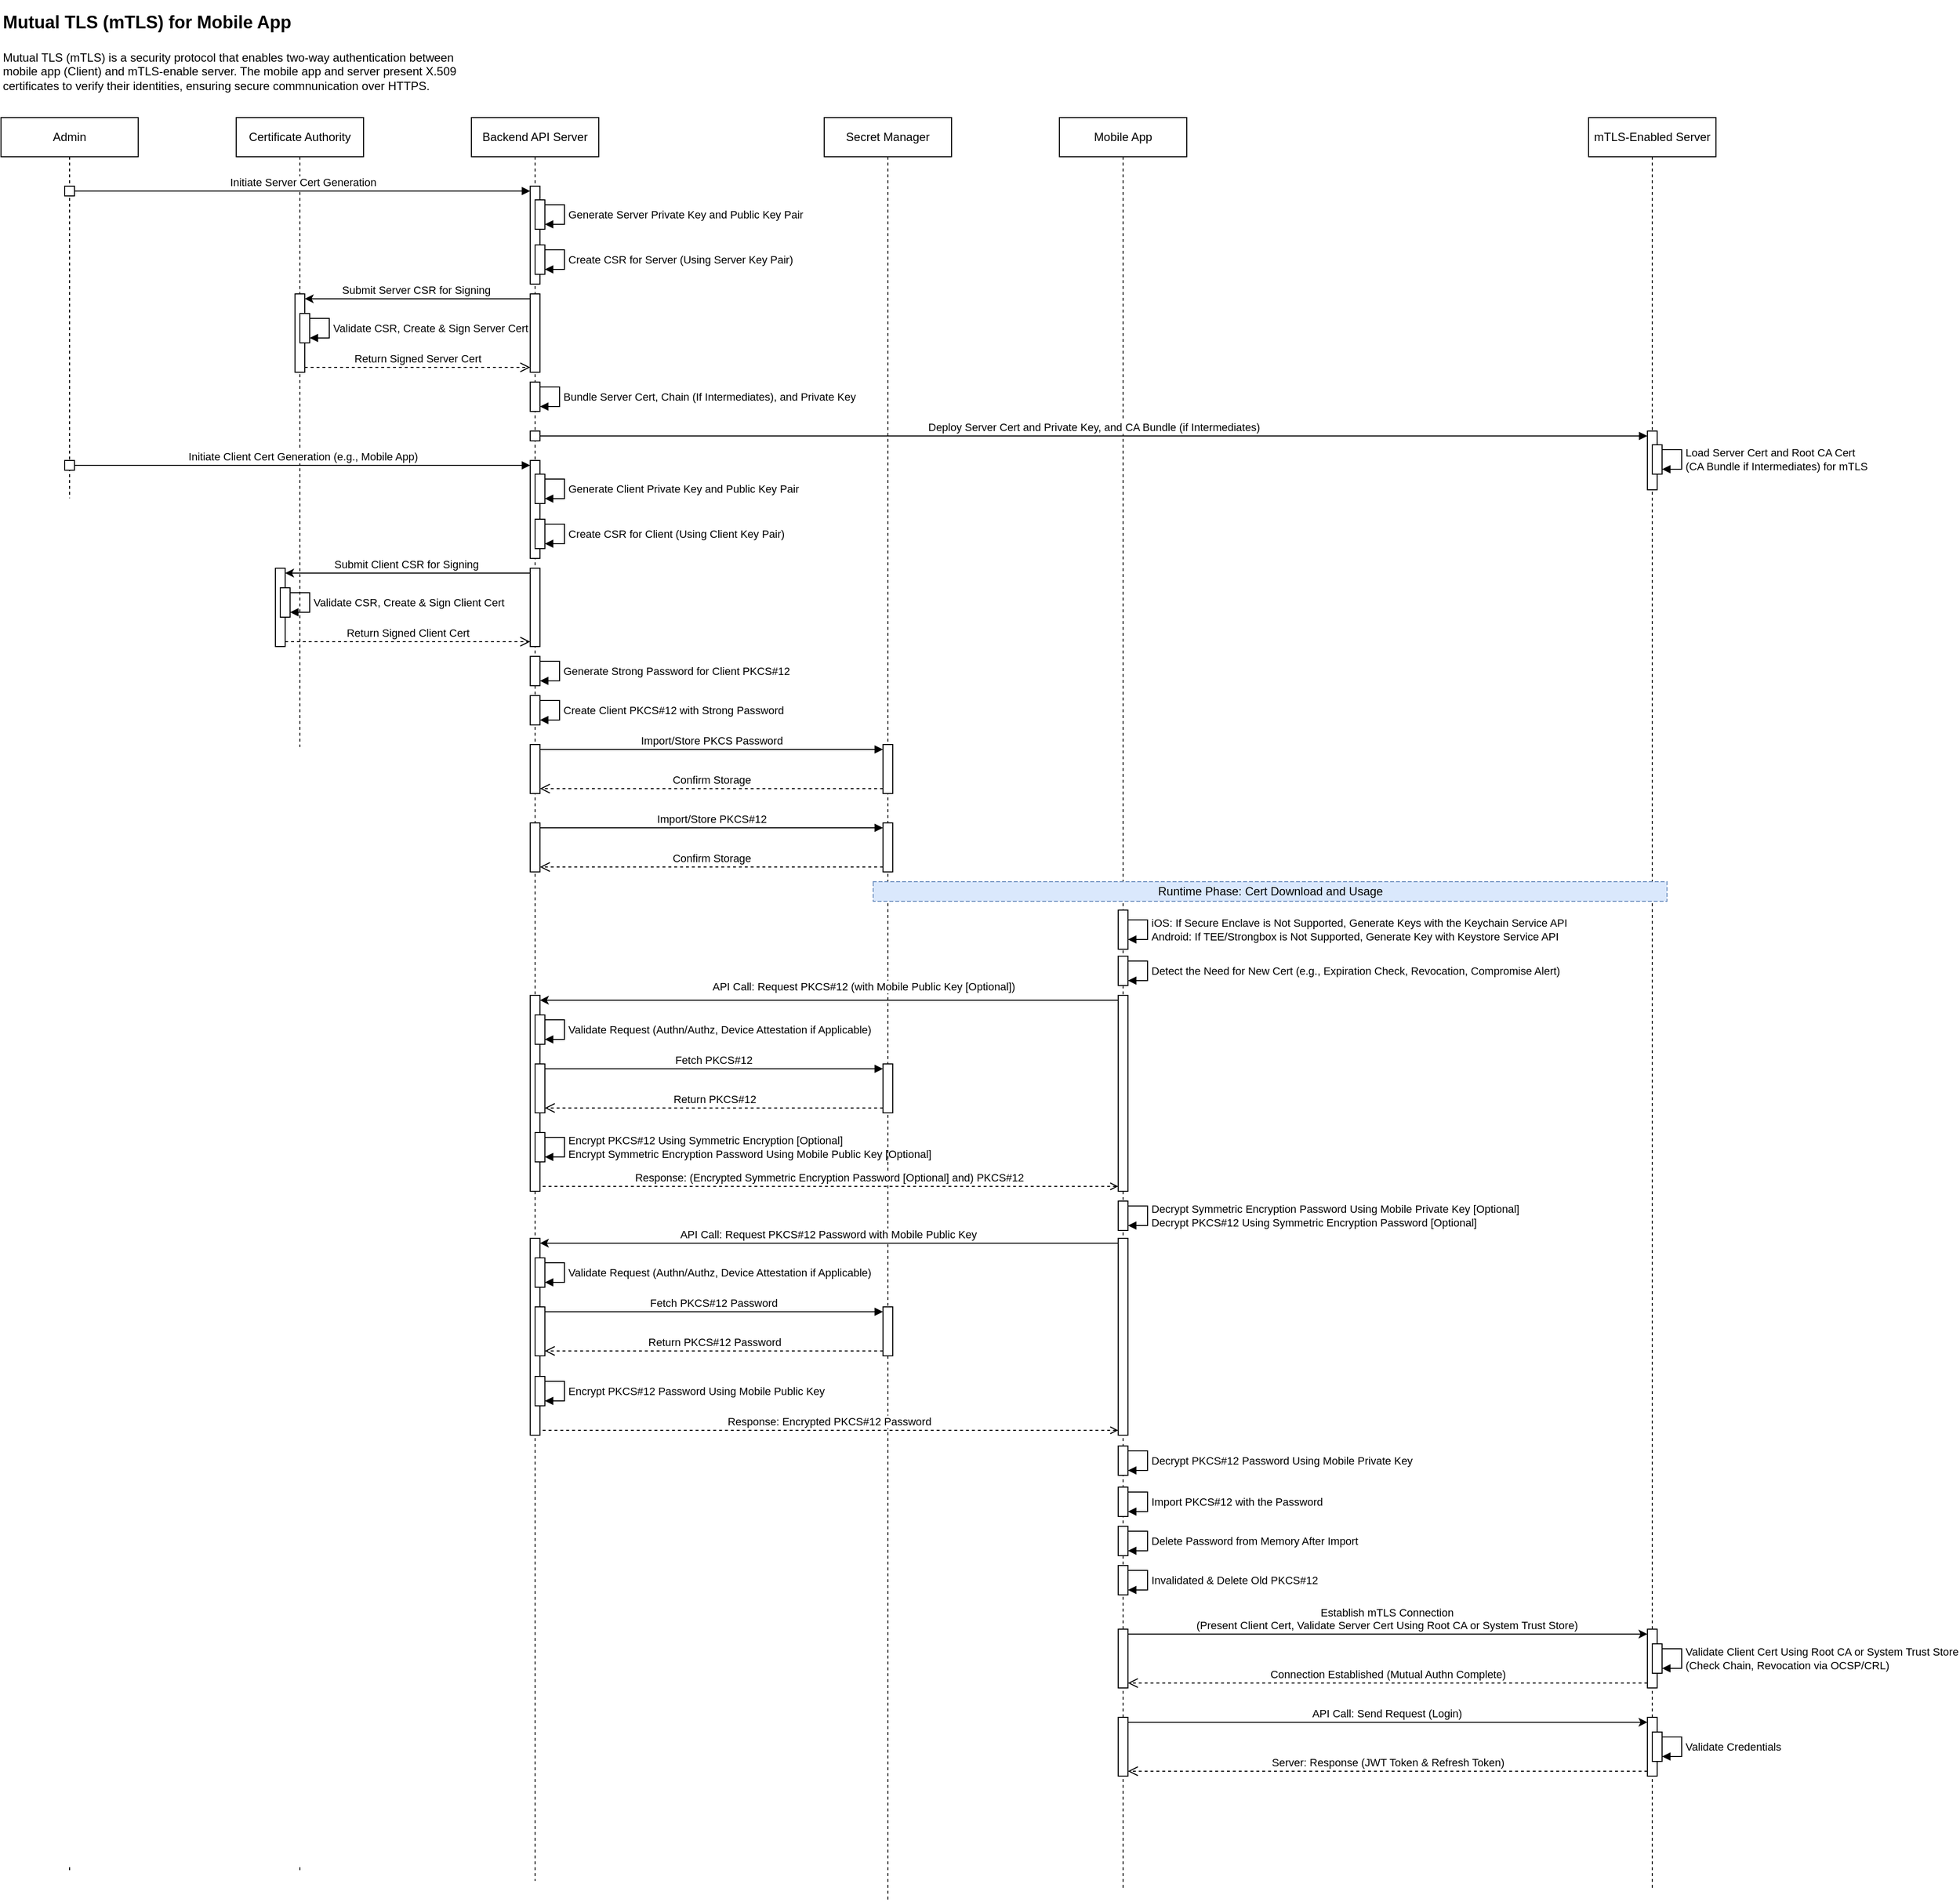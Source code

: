 <mxfile version="28.2.3">
  <diagram name="Page-1" id="FgjzkaPdOtKWc8lPyaJH">
    <mxGraphModel dx="1230" dy="544" grid="1" gridSize="10" guides="1" tooltips="1" connect="1" arrows="1" fold="1" page="1" pageScale="1" pageWidth="2100" pageHeight="2000" background="#ffffff" math="0" shadow="0">
      <root>
        <mxCell id="0" />
        <mxCell id="1" parent="0" />
        <mxCell id="vB9d8FVp9IlUgGv8pV46-2" value="Admin" style="shape=umlLifeline;perimeter=lifelinePerimeter;whiteSpace=wrap;html=1;container=1;dropTarget=0;collapsible=0;recursiveResize=0;outlineConnect=0;portConstraint=eastwest;newEdgeStyle={&quot;curved&quot;:0,&quot;rounded&quot;:0};" parent="1" vertex="1">
          <mxGeometry x="40" y="160" width="140" height="1790" as="geometry" />
        </mxCell>
        <mxCell id="vB9d8FVp9IlUgGv8pV46-10" value="" style="html=1;points=[[0,0,0,0,5],[0,1,0,0,-5],[1,0,0,0,5],[1,1,0,0,-5]];perimeter=orthogonalPerimeter;outlineConnect=0;targetShapes=umlLifeline;portConstraint=eastwest;newEdgeStyle={&quot;curved&quot;:0,&quot;rounded&quot;:0};" parent="vB9d8FVp9IlUgGv8pV46-2" vertex="1">
          <mxGeometry x="65" y="70" width="10" height="10" as="geometry" />
        </mxCell>
        <mxCell id="vB9d8FVp9IlUgGv8pV46-41" value="" style="html=1;points=[[0,0,0,0,5],[0,1,0,0,-5],[1,0,0,0,5],[1,1,0,0,-5]];perimeter=orthogonalPerimeter;outlineConnect=0;targetShapes=umlLifeline;portConstraint=eastwest;newEdgeStyle={&quot;curved&quot;:0,&quot;rounded&quot;:0};" parent="vB9d8FVp9IlUgGv8pV46-2" vertex="1">
          <mxGeometry x="65" y="350" width="10" height="10" as="geometry" />
        </mxCell>
        <mxCell id="vB9d8FVp9IlUgGv8pV46-3" value="Certificate Authority" style="shape=umlLifeline;perimeter=lifelinePerimeter;whiteSpace=wrap;html=1;container=1;dropTarget=0;collapsible=0;recursiveResize=0;outlineConnect=0;portConstraint=eastwest;newEdgeStyle={&quot;curved&quot;:0,&quot;rounded&quot;:0};" parent="1" vertex="1">
          <mxGeometry x="280" y="160" width="130" height="1790" as="geometry" />
        </mxCell>
        <mxCell id="vB9d8FVp9IlUgGv8pV46-27" value="" style="html=1;points=[[0,0,0,0,5],[0,1,0,0,-5],[1,0,0,0,5],[1,1,0,0,-5]];perimeter=orthogonalPerimeter;outlineConnect=0;targetShapes=umlLifeline;portConstraint=eastwest;newEdgeStyle={&quot;curved&quot;:0,&quot;rounded&quot;:0};" parent="vB9d8FVp9IlUgGv8pV46-3" vertex="1">
          <mxGeometry x="60" y="180" width="10" height="80" as="geometry" />
        </mxCell>
        <mxCell id="vB9d8FVp9IlUgGv8pV46-29" value="" style="html=1;points=[[0,0,0,0,5],[0,1,0,0,-5],[1,0,0,0,5],[1,1,0,0,-5]];perimeter=orthogonalPerimeter;outlineConnect=0;targetShapes=umlLifeline;portConstraint=eastwest;newEdgeStyle={&quot;curved&quot;:0,&quot;rounded&quot;:0};" parent="vB9d8FVp9IlUgGv8pV46-3" vertex="1">
          <mxGeometry x="65" y="200" width="10" height="30" as="geometry" />
        </mxCell>
        <mxCell id="vB9d8FVp9IlUgGv8pV46-30" value="Validate CSR, Create &amp;amp; Sign Server Cert" style="html=1;align=left;spacingLeft=2;endArrow=block;rounded=0;edgeStyle=orthogonalEdgeStyle;curved=0;rounded=0;" parent="vB9d8FVp9IlUgGv8pV46-3" source="vB9d8FVp9IlUgGv8pV46-29" target="vB9d8FVp9IlUgGv8pV46-29" edge="1">
          <mxGeometry relative="1" as="geometry">
            <mxPoint x="450" y="865" as="sourcePoint" />
            <Array as="points" />
            <mxPoint x="485" y="885" as="targetPoint" />
            <mxPoint as="offset" />
          </mxGeometry>
        </mxCell>
        <mxCell id="vB9d8FVp9IlUgGv8pV46-4" value="Backend API Server" style="shape=umlLifeline;perimeter=lifelinePerimeter;whiteSpace=wrap;html=1;container=1;dropTarget=0;collapsible=0;recursiveResize=0;outlineConnect=0;portConstraint=eastwest;newEdgeStyle={&quot;curved&quot;:0,&quot;rounded&quot;:0};" parent="1" vertex="1">
          <mxGeometry x="520" y="160" width="130" height="1800" as="geometry" />
        </mxCell>
        <mxCell id="vB9d8FVp9IlUgGv8pV46-13" value="" style="html=1;points=[[0,0,0,0,5],[0,1,0,0,-5],[1,0,0,0,5],[1,1,0,0,-5]];perimeter=orthogonalPerimeter;outlineConnect=0;targetShapes=umlLifeline;portConstraint=eastwest;newEdgeStyle={&quot;curved&quot;:0,&quot;rounded&quot;:0};" parent="vB9d8FVp9IlUgGv8pV46-4" vertex="1">
          <mxGeometry x="60" y="70" width="10" height="100" as="geometry" />
        </mxCell>
        <mxCell id="vB9d8FVp9IlUgGv8pV46-19" value="" style="html=1;points=[[0,0,0,0,5],[0,1,0,0,-5],[1,0,0,0,5],[1,1,0,0,-5]];perimeter=orthogonalPerimeter;outlineConnect=0;targetShapes=umlLifeline;portConstraint=eastwest;newEdgeStyle={&quot;curved&quot;:0,&quot;rounded&quot;:0};" parent="vB9d8FVp9IlUgGv8pV46-4" vertex="1">
          <mxGeometry x="65" y="84" width="10" height="30" as="geometry" />
        </mxCell>
        <mxCell id="vB9d8FVp9IlUgGv8pV46-20" value="Generate Server Private Key and Public Key Pair" style="html=1;align=left;spacingLeft=2;endArrow=block;rounded=0;edgeStyle=orthogonalEdgeStyle;curved=0;rounded=0;" parent="vB9d8FVp9IlUgGv8pV46-4" source="vB9d8FVp9IlUgGv8pV46-19" target="vB9d8FVp9IlUgGv8pV46-19" edge="1">
          <mxGeometry relative="1" as="geometry">
            <mxPoint x="230" y="480" as="sourcePoint" />
            <Array as="points" />
            <mxPoint x="265" y="500" as="targetPoint" />
            <mxPoint as="offset" />
          </mxGeometry>
        </mxCell>
        <mxCell id="vB9d8FVp9IlUgGv8pV46-24" value="" style="html=1;points=[[0,0,0,0,5],[0,1,0,0,-5],[1,0,0,0,5],[1,1,0,0,-5]];perimeter=orthogonalPerimeter;outlineConnect=0;targetShapes=umlLifeline;portConstraint=eastwest;newEdgeStyle={&quot;curved&quot;:0,&quot;rounded&quot;:0};" parent="vB9d8FVp9IlUgGv8pV46-4" vertex="1">
          <mxGeometry x="65" y="130" width="10" height="30" as="geometry" />
        </mxCell>
        <mxCell id="vB9d8FVp9IlUgGv8pV46-25" value="Create CSR for Server (Using Server Key Pair)" style="html=1;align=left;spacingLeft=2;endArrow=block;rounded=0;edgeStyle=orthogonalEdgeStyle;curved=0;rounded=0;" parent="vB9d8FVp9IlUgGv8pV46-4" source="vB9d8FVp9IlUgGv8pV46-24" target="vB9d8FVp9IlUgGv8pV46-24" edge="1">
          <mxGeometry relative="1" as="geometry">
            <mxPoint x="305" y="665" as="sourcePoint" />
            <Array as="points" />
            <mxPoint x="340" y="685" as="targetPoint" />
            <mxPoint as="offset" />
          </mxGeometry>
        </mxCell>
        <mxCell id="vB9d8FVp9IlUgGv8pV46-26" value="" style="html=1;points=[[0,0,0,0,5],[0,1,0,0,-5],[1,0,0,0,5],[1,1,0,0,-5]];perimeter=orthogonalPerimeter;outlineConnect=0;targetShapes=umlLifeline;portConstraint=eastwest;newEdgeStyle={&quot;curved&quot;:0,&quot;rounded&quot;:0};" parent="vB9d8FVp9IlUgGv8pV46-4" vertex="1">
          <mxGeometry x="60" y="180" width="10" height="80" as="geometry" />
        </mxCell>
        <mxCell id="vB9d8FVp9IlUgGv8pV46-32" value="" style="html=1;points=[[0,0,0,0,5],[0,1,0,0,-5],[1,0,0,0,5],[1,1,0,0,-5]];perimeter=orthogonalPerimeter;outlineConnect=0;targetShapes=umlLifeline;portConstraint=eastwest;newEdgeStyle={&quot;curved&quot;:0,&quot;rounded&quot;:0};" parent="vB9d8FVp9IlUgGv8pV46-4" vertex="1">
          <mxGeometry x="60" y="270" width="10" height="30" as="geometry" />
        </mxCell>
        <mxCell id="vB9d8FVp9IlUgGv8pV46-33" value="Bundle Server Cert, Chain (If Intermediates), and Private Key" style="html=1;align=left;spacingLeft=2;endArrow=block;rounded=0;edgeStyle=orthogonalEdgeStyle;curved=0;rounded=0;" parent="vB9d8FVp9IlUgGv8pV46-4" source="vB9d8FVp9IlUgGv8pV46-32" target="vB9d8FVp9IlUgGv8pV46-32" edge="1">
          <mxGeometry relative="1" as="geometry">
            <mxPoint x="360" y="905" as="sourcePoint" />
            <Array as="points" />
            <mxPoint x="395" y="925" as="targetPoint" />
            <mxPoint as="offset" />
          </mxGeometry>
        </mxCell>
        <mxCell id="vB9d8FVp9IlUgGv8pV46-34" value="" style="html=1;points=[[0,0,0,0,5],[0,1,0,0,-5],[1,0,0,0,5],[1,1,0,0,-5]];perimeter=orthogonalPerimeter;outlineConnect=0;targetShapes=umlLifeline;portConstraint=eastwest;newEdgeStyle={&quot;curved&quot;:0,&quot;rounded&quot;:0};" parent="vB9d8FVp9IlUgGv8pV46-4" vertex="1">
          <mxGeometry x="60" y="320" width="10" height="10" as="geometry" />
        </mxCell>
        <mxCell id="vB9d8FVp9IlUgGv8pV46-45" value="" style="html=1;points=[[0,0,0,0,5],[0,1,0,0,-5],[1,0,0,0,5],[1,1,0,0,-5]];perimeter=orthogonalPerimeter;outlineConnect=0;targetShapes=umlLifeline;portConstraint=eastwest;newEdgeStyle={&quot;curved&quot;:0,&quot;rounded&quot;:0};" parent="vB9d8FVp9IlUgGv8pV46-4" vertex="1">
          <mxGeometry x="60" y="350" width="10" height="100" as="geometry" />
        </mxCell>
        <mxCell id="vB9d8FVp9IlUgGv8pV46-46" value="" style="html=1;points=[[0,0,0,0,5],[0,1,0,0,-5],[1,0,0,0,5],[1,1,0,0,-5]];perimeter=orthogonalPerimeter;outlineConnect=0;targetShapes=umlLifeline;portConstraint=eastwest;newEdgeStyle={&quot;curved&quot;:0,&quot;rounded&quot;:0};" parent="vB9d8FVp9IlUgGv8pV46-4" vertex="1">
          <mxGeometry x="65" y="364" width="10" height="30" as="geometry" />
        </mxCell>
        <mxCell id="vB9d8FVp9IlUgGv8pV46-47" value="Generate Client Private Key and Public Key Pair" style="html=1;align=left;spacingLeft=2;endArrow=block;rounded=0;edgeStyle=orthogonalEdgeStyle;curved=0;rounded=0;" parent="vB9d8FVp9IlUgGv8pV46-4" source="vB9d8FVp9IlUgGv8pV46-46" target="vB9d8FVp9IlUgGv8pV46-46" edge="1">
          <mxGeometry relative="1" as="geometry">
            <mxPoint x="230" y="760" as="sourcePoint" />
            <Array as="points" />
            <mxPoint x="265" y="780" as="targetPoint" />
            <mxPoint as="offset" />
          </mxGeometry>
        </mxCell>
        <mxCell id="vB9d8FVp9IlUgGv8pV46-48" value="" style="html=1;points=[[0,0,0,0,5],[0,1,0,0,-5],[1,0,0,0,5],[1,1,0,0,-5]];perimeter=orthogonalPerimeter;outlineConnect=0;targetShapes=umlLifeline;portConstraint=eastwest;newEdgeStyle={&quot;curved&quot;:0,&quot;rounded&quot;:0};" parent="vB9d8FVp9IlUgGv8pV46-4" vertex="1">
          <mxGeometry x="65" y="410" width="10" height="30" as="geometry" />
        </mxCell>
        <mxCell id="vB9d8FVp9IlUgGv8pV46-49" value="Create CSR for Client (Using Client Key Pair)" style="html=1;align=left;spacingLeft=2;endArrow=block;rounded=0;edgeStyle=orthogonalEdgeStyle;curved=0;rounded=0;" parent="vB9d8FVp9IlUgGv8pV46-4" source="vB9d8FVp9IlUgGv8pV46-48" target="vB9d8FVp9IlUgGv8pV46-48" edge="1">
          <mxGeometry relative="1" as="geometry">
            <mxPoint x="305" y="945" as="sourcePoint" />
            <Array as="points" />
            <mxPoint x="340" y="965" as="targetPoint" />
            <mxPoint as="offset" />
          </mxGeometry>
        </mxCell>
        <mxCell id="vB9d8FVp9IlUgGv8pV46-42" value="" style="html=1;points=[[0,0,0,0,5],[0,1,0,0,-5],[1,0,0,0,5],[1,1,0,0,-5]];perimeter=orthogonalPerimeter;outlineConnect=0;targetShapes=umlLifeline;portConstraint=eastwest;newEdgeStyle={&quot;curved&quot;:0,&quot;rounded&quot;:0};" parent="vB9d8FVp9IlUgGv8pV46-4" vertex="1">
          <mxGeometry x="-200" y="460" width="10" height="80" as="geometry" />
        </mxCell>
        <mxCell id="vB9d8FVp9IlUgGv8pV46-43" value="" style="html=1;points=[[0,0,0,0,5],[0,1,0,0,-5],[1,0,0,0,5],[1,1,0,0,-5]];perimeter=orthogonalPerimeter;outlineConnect=0;targetShapes=umlLifeline;portConstraint=eastwest;newEdgeStyle={&quot;curved&quot;:0,&quot;rounded&quot;:0};" parent="vB9d8FVp9IlUgGv8pV46-4" vertex="1">
          <mxGeometry x="-195" y="480" width="10" height="30" as="geometry" />
        </mxCell>
        <mxCell id="vB9d8FVp9IlUgGv8pV46-44" value="Validate CSR, Create &amp;amp; Sign Client Cert" style="html=1;align=left;spacingLeft=2;endArrow=block;rounded=0;edgeStyle=orthogonalEdgeStyle;curved=0;rounded=0;" parent="vB9d8FVp9IlUgGv8pV46-4" source="vB9d8FVp9IlUgGv8pV46-43" target="vB9d8FVp9IlUgGv8pV46-43" edge="1">
          <mxGeometry relative="1" as="geometry">
            <mxPoint x="190" y="1145" as="sourcePoint" />
            <Array as="points" />
            <mxPoint x="225" y="1165" as="targetPoint" />
            <mxPoint as="offset" />
          </mxGeometry>
        </mxCell>
        <mxCell id="vB9d8FVp9IlUgGv8pV46-50" value="" style="html=1;points=[[0,0,0,0,5],[0,1,0,0,-5],[1,0,0,0,5],[1,1,0,0,-5]];perimeter=orthogonalPerimeter;outlineConnect=0;targetShapes=umlLifeline;portConstraint=eastwest;newEdgeStyle={&quot;curved&quot;:0,&quot;rounded&quot;:0};" parent="vB9d8FVp9IlUgGv8pV46-4" vertex="1">
          <mxGeometry x="60" y="460" width="10" height="80" as="geometry" />
        </mxCell>
        <mxCell id="vB9d8FVp9IlUgGv8pV46-58" value="Submit Client CSR for Signing&amp;nbsp;" style="html=1;verticalAlign=bottom;endArrow=classic;curved=0;rounded=0;exitX=0;exitY=0;exitDx=0;exitDy=5;exitPerimeter=0;entryX=1;entryY=0;entryDx=0;entryDy=5;entryPerimeter=0;endFill=1;" parent="vB9d8FVp9IlUgGv8pV46-4" source="vB9d8FVp9IlUgGv8pV46-50" target="vB9d8FVp9IlUgGv8pV46-42" edge="1">
          <mxGeometry width="80" relative="1" as="geometry">
            <mxPoint y="530" as="sourcePoint" />
            <mxPoint x="80" y="530" as="targetPoint" />
          </mxGeometry>
        </mxCell>
        <mxCell id="vB9d8FVp9IlUgGv8pV46-59" value="Return Signed Client Cert" style="html=1;verticalAlign=bottom;endArrow=open;dashed=1;endSize=8;curved=0;rounded=0;exitX=1;exitY=1;exitDx=0;exitDy=-5;exitPerimeter=0;entryX=0;entryY=1;entryDx=0;entryDy=-5;entryPerimeter=0;" parent="vB9d8FVp9IlUgGv8pV46-4" source="vB9d8FVp9IlUgGv8pV46-42" target="vB9d8FVp9IlUgGv8pV46-50" edge="1">
          <mxGeometry relative="1" as="geometry">
            <mxPoint x="-80" y="580" as="sourcePoint" />
            <mxPoint x="100" y="530" as="targetPoint" />
          </mxGeometry>
        </mxCell>
        <mxCell id="vB9d8FVp9IlUgGv8pV46-51" value="" style="html=1;points=[[0,0,0,0,5],[0,1,0,0,-5],[1,0,0,0,5],[1,1,0,0,-5]];perimeter=orthogonalPerimeter;outlineConnect=0;targetShapes=umlLifeline;portConstraint=eastwest;newEdgeStyle={&quot;curved&quot;:0,&quot;rounded&quot;:0};" parent="vB9d8FVp9IlUgGv8pV46-4" vertex="1">
          <mxGeometry x="60" y="550" width="10" height="30" as="geometry" />
        </mxCell>
        <mxCell id="vB9d8FVp9IlUgGv8pV46-52" value="&lt;div&gt;Generate Strong Password for Client PKCS#12&lt;/div&gt;" style="html=1;align=left;spacingLeft=2;endArrow=block;rounded=0;edgeStyle=orthogonalEdgeStyle;curved=0;rounded=0;" parent="vB9d8FVp9IlUgGv8pV46-4" source="vB9d8FVp9IlUgGv8pV46-51" target="vB9d8FVp9IlUgGv8pV46-51" edge="1">
          <mxGeometry relative="1" as="geometry">
            <mxPoint x="621" y="1255" as="sourcePoint" />
            <Array as="points" />
            <mxPoint x="656" y="1275" as="targetPoint" />
            <mxPoint as="offset" />
          </mxGeometry>
        </mxCell>
        <mxCell id="vB9d8FVp9IlUgGv8pV46-62" value="" style="html=1;points=[[0,0,0,0,5],[0,1,0,0,-5],[1,0,0,0,5],[1,1,0,0,-5]];perimeter=orthogonalPerimeter;outlineConnect=0;targetShapes=umlLifeline;portConstraint=eastwest;newEdgeStyle={&quot;curved&quot;:0,&quot;rounded&quot;:0};" parent="vB9d8FVp9IlUgGv8pV46-4" vertex="1">
          <mxGeometry x="60" y="590" width="10" height="30" as="geometry" />
        </mxCell>
        <mxCell id="vB9d8FVp9IlUgGv8pV46-63" value="&lt;div&gt;Create Client PKCS#12 with Strong Password&lt;/div&gt;" style="html=1;align=left;spacingLeft=2;endArrow=block;rounded=0;edgeStyle=orthogonalEdgeStyle;curved=0;rounded=0;" parent="vB9d8FVp9IlUgGv8pV46-4" source="vB9d8FVp9IlUgGv8pV46-62" target="vB9d8FVp9IlUgGv8pV46-62" edge="1">
          <mxGeometry relative="1" as="geometry">
            <mxPoint x="701" y="1395" as="sourcePoint" />
            <Array as="points" />
            <mxPoint x="736" y="1415" as="targetPoint" />
            <mxPoint as="offset" />
          </mxGeometry>
        </mxCell>
        <mxCell id="vB9d8FVp9IlUgGv8pV46-53" value="" style="html=1;points=[[0,0,0,0,5],[0,1,0,0,-5],[1,0,0,0,5],[1,1,0,0,-5]];perimeter=orthogonalPerimeter;outlineConnect=0;targetShapes=umlLifeline;portConstraint=eastwest;newEdgeStyle={&quot;curved&quot;:0,&quot;rounded&quot;:0};" parent="vB9d8FVp9IlUgGv8pV46-4" vertex="1">
          <mxGeometry x="60" y="640" width="10" height="50" as="geometry" />
        </mxCell>
        <mxCell id="vB9d8FVp9IlUgGv8pV46-66" value="" style="html=1;points=[[0,0,0,0,5],[0,1,0,0,-5],[1,0,0,0,5],[1,1,0,0,-5]];perimeter=orthogonalPerimeter;outlineConnect=0;targetShapes=umlLifeline;portConstraint=eastwest;newEdgeStyle={&quot;curved&quot;:0,&quot;rounded&quot;:0};" parent="vB9d8FVp9IlUgGv8pV46-4" vertex="1">
          <mxGeometry x="60" y="720" width="10" height="50" as="geometry" />
        </mxCell>
        <mxCell id="vB9d8FVp9IlUgGv8pV46-79" value="" style="html=1;points=[[0,0,0,0,5],[0,1,0,0,-5],[1,0,0,0,5],[1,1,0,0,-5]];perimeter=orthogonalPerimeter;outlineConnect=0;targetShapes=umlLifeline;portConstraint=eastwest;newEdgeStyle={&quot;curved&quot;:0,&quot;rounded&quot;:0};" parent="vB9d8FVp9IlUgGv8pV46-4" vertex="1">
          <mxGeometry x="60" y="896" width="10" height="200" as="geometry" />
        </mxCell>
        <mxCell id="vB9d8FVp9IlUgGv8pV46-83" value="" style="html=1;points=[[0,0,0,0,5],[0,1,0,0,-5],[1,0,0,0,5],[1,1,0,0,-5]];perimeter=orthogonalPerimeter;outlineConnect=0;targetShapes=umlLifeline;portConstraint=eastwest;newEdgeStyle={&quot;curved&quot;:0,&quot;rounded&quot;:0};" parent="vB9d8FVp9IlUgGv8pV46-4" vertex="1">
          <mxGeometry x="65" y="966" width="10" height="50" as="geometry" />
        </mxCell>
        <mxCell id="vB9d8FVp9IlUgGv8pV46-87" value="" style="html=1;points=[[0,0,0,0,5],[0,1,0,0,-5],[1,0,0,0,5],[1,1,0,0,-5]];perimeter=orthogonalPerimeter;outlineConnect=0;targetShapes=umlLifeline;portConstraint=eastwest;newEdgeStyle={&quot;curved&quot;:0,&quot;rounded&quot;:0};" parent="vB9d8FVp9IlUgGv8pV46-4" vertex="1">
          <mxGeometry x="65" y="916" width="10" height="30" as="geometry" />
        </mxCell>
        <mxCell id="vB9d8FVp9IlUgGv8pV46-88" value="Validate Request (Authn/Authz, Device Attestation if Applicable)" style="html=1;align=left;spacingLeft=2;endArrow=block;rounded=0;edgeStyle=orthogonalEdgeStyle;curved=0;rounded=0;" parent="vB9d8FVp9IlUgGv8pV46-4" source="vB9d8FVp9IlUgGv8pV46-87" target="vB9d8FVp9IlUgGv8pV46-87" edge="1">
          <mxGeometry relative="1" as="geometry">
            <mxPoint x="1141" y="1531" as="sourcePoint" />
            <Array as="points" />
            <mxPoint x="1176" y="1551" as="targetPoint" />
            <mxPoint as="offset" />
          </mxGeometry>
        </mxCell>
        <mxCell id="vB9d8FVp9IlUgGv8pV46-89" value="" style="html=1;points=[[0,0,0,0,5],[0,1,0,0,-5],[1,0,0,0,5],[1,1,0,0,-5]];perimeter=orthogonalPerimeter;outlineConnect=0;targetShapes=umlLifeline;portConstraint=eastwest;newEdgeStyle={&quot;curved&quot;:0,&quot;rounded&quot;:0};" parent="vB9d8FVp9IlUgGv8pV46-4" vertex="1">
          <mxGeometry x="60" y="1144" width="10" height="201" as="geometry" />
        </mxCell>
        <mxCell id="vB9d8FVp9IlUgGv8pV46-90" value="" style="html=1;points=[[0,0,0,0,5],[0,1,0,0,-5],[1,0,0,0,5],[1,1,0,0,-5]];perimeter=orthogonalPerimeter;outlineConnect=0;targetShapes=umlLifeline;portConstraint=eastwest;newEdgeStyle={&quot;curved&quot;:0,&quot;rounded&quot;:0};" parent="vB9d8FVp9IlUgGv8pV46-4" vertex="1">
          <mxGeometry x="65" y="1214" width="10" height="50" as="geometry" />
        </mxCell>
        <mxCell id="vB9d8FVp9IlUgGv8pV46-91" value="" style="html=1;points=[[0,0,0,0,5],[0,1,0,0,-5],[1,0,0,0,5],[1,1,0,0,-5]];perimeter=orthogonalPerimeter;outlineConnect=0;targetShapes=umlLifeline;portConstraint=eastwest;newEdgeStyle={&quot;curved&quot;:0,&quot;rounded&quot;:0};" parent="vB9d8FVp9IlUgGv8pV46-4" vertex="1">
          <mxGeometry x="65" y="1164" width="10" height="30" as="geometry" />
        </mxCell>
        <mxCell id="vB9d8FVp9IlUgGv8pV46-92" value="Validate Request (Authn/Authz, Device Attestation if Applicable)" style="html=1;align=left;spacingLeft=2;endArrow=block;rounded=0;edgeStyle=orthogonalEdgeStyle;curved=0;rounded=0;" parent="vB9d8FVp9IlUgGv8pV46-4" source="vB9d8FVp9IlUgGv8pV46-91" target="vB9d8FVp9IlUgGv8pV46-91" edge="1">
          <mxGeometry relative="1" as="geometry">
            <mxPoint x="1141" y="1779" as="sourcePoint" />
            <Array as="points" />
            <mxPoint x="1176" y="1799" as="targetPoint" />
            <mxPoint as="offset" />
          </mxGeometry>
        </mxCell>
        <mxCell id="zIwoCq0IyI01btDkVQgD-2" value="" style="html=1;points=[[0,0,0,0,5],[0,1,0,0,-5],[1,0,0,0,5],[1,1,0,0,-5]];perimeter=orthogonalPerimeter;outlineConnect=0;targetShapes=umlLifeline;portConstraint=eastwest;newEdgeStyle={&quot;curved&quot;:0,&quot;rounded&quot;:0};" vertex="1" parent="vB9d8FVp9IlUgGv8pV46-4">
          <mxGeometry x="65" y="1036" width="10" height="30" as="geometry" />
        </mxCell>
        <mxCell id="zIwoCq0IyI01btDkVQgD-3" value="&lt;div&gt;Encrypt PKCS#12 Using Symmetric Encryption [Optional]&lt;/div&gt;&lt;div&gt;Encrypt&amp;nbsp;Symmetric Encryption Password Using Mobile Public Key&amp;nbsp;[Optional]&lt;/div&gt;" style="html=1;align=left;spacingLeft=2;endArrow=block;rounded=0;edgeStyle=orthogonalEdgeStyle;curved=0;rounded=0;" edge="1" parent="vB9d8FVp9IlUgGv8pV46-4" source="zIwoCq0IyI01btDkVQgD-2" target="zIwoCq0IyI01btDkVQgD-2">
          <mxGeometry relative="1" as="geometry">
            <mxPoint x="1106" y="1681" as="sourcePoint" />
            <Array as="points" />
            <mxPoint x="1141" y="1701" as="targetPoint" />
            <mxPoint as="offset" />
          </mxGeometry>
        </mxCell>
        <mxCell id="zIwoCq0IyI01btDkVQgD-7" value="" style="html=1;points=[[0,0,0,0,5],[0,1,0,0,-5],[1,0,0,0,5],[1,1,0,0,-5]];perimeter=orthogonalPerimeter;outlineConnect=0;targetShapes=umlLifeline;portConstraint=eastwest;newEdgeStyle={&quot;curved&quot;:0,&quot;rounded&quot;:0};" vertex="1" parent="vB9d8FVp9IlUgGv8pV46-4">
          <mxGeometry x="65" y="1285" width="10" height="30" as="geometry" />
        </mxCell>
        <mxCell id="zIwoCq0IyI01btDkVQgD-8" value="Encrypt PKCS#12 Password Using Mobile Public Key" style="html=1;align=left;spacingLeft=2;endArrow=block;rounded=0;edgeStyle=orthogonalEdgeStyle;curved=0;rounded=0;" edge="1" parent="vB9d8FVp9IlUgGv8pV46-4" source="zIwoCq0IyI01btDkVQgD-7" target="zIwoCq0IyI01btDkVQgD-7">
          <mxGeometry relative="1" as="geometry">
            <mxPoint x="1271" y="1710" as="sourcePoint" />
            <Array as="points" />
            <mxPoint x="1306" y="1730" as="targetPoint" />
            <mxPoint as="offset" />
          </mxGeometry>
        </mxCell>
        <mxCell id="vB9d8FVp9IlUgGv8pV46-5" value="Secret Manager" style="shape=umlLifeline;perimeter=lifelinePerimeter;whiteSpace=wrap;html=1;container=1;dropTarget=0;collapsible=0;recursiveResize=0;outlineConnect=0;portConstraint=eastwest;newEdgeStyle={&quot;curved&quot;:0,&quot;rounded&quot;:0};" parent="1" vertex="1">
          <mxGeometry x="880" y="160" width="130" height="1820" as="geometry" />
        </mxCell>
        <mxCell id="vB9d8FVp9IlUgGv8pV46-54" value="" style="html=1;points=[[0,0,0,0,5],[0,1,0,0,-5],[1,0,0,0,5],[1,1,0,0,-5]];perimeter=orthogonalPerimeter;outlineConnect=0;targetShapes=umlLifeline;portConstraint=eastwest;newEdgeStyle={&quot;curved&quot;:0,&quot;rounded&quot;:0};" parent="vB9d8FVp9IlUgGv8pV46-5" vertex="1">
          <mxGeometry x="60" y="640" width="10" height="50" as="geometry" />
        </mxCell>
        <mxCell id="vB9d8FVp9IlUgGv8pV46-67" value="" style="html=1;points=[[0,0,0,0,5],[0,1,0,0,-5],[1,0,0,0,5],[1,1,0,0,-5]];perimeter=orthogonalPerimeter;outlineConnect=0;targetShapes=umlLifeline;portConstraint=eastwest;newEdgeStyle={&quot;curved&quot;:0,&quot;rounded&quot;:0};" parent="vB9d8FVp9IlUgGv8pV46-5" vertex="1">
          <mxGeometry x="60" y="720" width="10" height="50" as="geometry" />
        </mxCell>
        <mxCell id="vB9d8FVp9IlUgGv8pV46-84" value="" style="html=1;points=[[0,0,0,0,5],[0,1,0,0,-5],[1,0,0,0,5],[1,1,0,0,-5]];perimeter=orthogonalPerimeter;outlineConnect=0;targetShapes=umlLifeline;portConstraint=eastwest;newEdgeStyle={&quot;curved&quot;:0,&quot;rounded&quot;:0};" parent="vB9d8FVp9IlUgGv8pV46-5" vertex="1">
          <mxGeometry x="60" y="966" width="10" height="50" as="geometry" />
        </mxCell>
        <mxCell id="vB9d8FVp9IlUgGv8pV46-6" value="Mobile App" style="shape=umlLifeline;perimeter=lifelinePerimeter;whiteSpace=wrap;html=1;container=1;dropTarget=0;collapsible=0;recursiveResize=0;outlineConnect=0;portConstraint=eastwest;newEdgeStyle={&quot;curved&quot;:0,&quot;rounded&quot;:0};" parent="1" vertex="1">
          <mxGeometry x="1120" y="160" width="130" height="1810" as="geometry" />
        </mxCell>
        <mxCell id="vB9d8FVp9IlUgGv8pV46-75" value="" style="html=1;points=[[0,0,0,0,5],[0,1,0,0,-5],[1,0,0,0,5],[1,1,0,0,-5]];perimeter=orthogonalPerimeter;outlineConnect=0;targetShapes=umlLifeline;portConstraint=eastwest;newEdgeStyle={&quot;curved&quot;:0,&quot;rounded&quot;:0};" parent="vB9d8FVp9IlUgGv8pV46-6" vertex="1">
          <mxGeometry x="60" y="856" width="10" height="30" as="geometry" />
        </mxCell>
        <mxCell id="vB9d8FVp9IlUgGv8pV46-76" value="&lt;div&gt;Detect the Need for New Cert (e.g., Expiration Check, Revocation, Compromise Alert)&lt;/div&gt;" style="html=1;align=left;spacingLeft=2;endArrow=block;rounded=0;edgeStyle=orthogonalEdgeStyle;curved=0;rounded=0;" parent="vB9d8FVp9IlUgGv8pV46-6" source="vB9d8FVp9IlUgGv8pV46-75" target="vB9d8FVp9IlUgGv8pV46-75" edge="1">
          <mxGeometry relative="1" as="geometry">
            <mxPoint x="407" y="1351" as="sourcePoint" />
            <Array as="points" />
            <mxPoint x="442" y="1371" as="targetPoint" />
            <mxPoint as="offset" />
          </mxGeometry>
        </mxCell>
        <mxCell id="vB9d8FVp9IlUgGv8pV46-80" value="" style="html=1;points=[[0,0,0,0,5],[0,1,0,0,-5],[1,0,0,0,5],[1,1,0,0,-5]];perimeter=orthogonalPerimeter;outlineConnect=0;targetShapes=umlLifeline;portConstraint=eastwest;newEdgeStyle={&quot;curved&quot;:0,&quot;rounded&quot;:0};" parent="vB9d8FVp9IlUgGv8pV46-6" vertex="1">
          <mxGeometry x="60" y="896" width="10" height="200" as="geometry" />
        </mxCell>
        <mxCell id="vB9d8FVp9IlUgGv8pV46-93" value="" style="html=1;points=[[0,0,0,0,5],[0,1,0,0,-5],[1,0,0,0,5],[1,1,0,0,-5]];perimeter=orthogonalPerimeter;outlineConnect=0;targetShapes=umlLifeline;portConstraint=eastwest;newEdgeStyle={&quot;curved&quot;:0,&quot;rounded&quot;:0};" parent="vB9d8FVp9IlUgGv8pV46-6" vertex="1">
          <mxGeometry x="-180" y="1214" width="10" height="50" as="geometry" />
        </mxCell>
        <mxCell id="vB9d8FVp9IlUgGv8pV46-94" value="" style="html=1;points=[[0,0,0,0,5],[0,1,0,0,-5],[1,0,0,0,5],[1,1,0,0,-5]];perimeter=orthogonalPerimeter;outlineConnect=0;targetShapes=umlLifeline;portConstraint=eastwest;newEdgeStyle={&quot;curved&quot;:0,&quot;rounded&quot;:0};" parent="vB9d8FVp9IlUgGv8pV46-6" vertex="1">
          <mxGeometry x="60" y="1144" width="10" height="201" as="geometry" />
        </mxCell>
        <mxCell id="vB9d8FVp9IlUgGv8pV46-99" value="" style="html=1;points=[[0,0,0,0,5],[0,1,0,0,-5],[1,0,0,0,5],[1,1,0,0,-5]];perimeter=orthogonalPerimeter;outlineConnect=0;targetShapes=umlLifeline;portConstraint=eastwest;newEdgeStyle={&quot;curved&quot;:0,&quot;rounded&quot;:0};" parent="vB9d8FVp9IlUgGv8pV46-6" vertex="1">
          <mxGeometry x="60" y="1398" width="10" height="30" as="geometry" />
        </mxCell>
        <mxCell id="vB9d8FVp9IlUgGv8pV46-100" value="Import PKCS#12 with the Password" style="html=1;align=left;spacingLeft=2;endArrow=block;rounded=0;edgeStyle=orthogonalEdgeStyle;curved=0;rounded=0;" parent="vB9d8FVp9IlUgGv8pV46-6" source="vB9d8FVp9IlUgGv8pV46-99" target="vB9d8FVp9IlUgGv8pV46-99" edge="1">
          <mxGeometry relative="1" as="geometry">
            <mxPoint x="527" y="1663" as="sourcePoint" />
            <Array as="points" />
            <mxPoint x="562" y="1683" as="targetPoint" />
            <mxPoint as="offset" />
          </mxGeometry>
        </mxCell>
        <mxCell id="vB9d8FVp9IlUgGv8pV46-101" value="" style="html=1;points=[[0,0,0,0,5],[0,1,0,0,-5],[1,0,0,0,5],[1,1,0,0,-5]];perimeter=orthogonalPerimeter;outlineConnect=0;targetShapes=umlLifeline;portConstraint=eastwest;newEdgeStyle={&quot;curved&quot;:0,&quot;rounded&quot;:0};" parent="vB9d8FVp9IlUgGv8pV46-6" vertex="1">
          <mxGeometry x="60" y="1438" width="10" height="30" as="geometry" />
        </mxCell>
        <mxCell id="vB9d8FVp9IlUgGv8pV46-102" value="Delete Password from Memory After Import" style="html=1;align=left;spacingLeft=2;endArrow=block;rounded=0;edgeStyle=orthogonalEdgeStyle;curved=0;rounded=0;" parent="vB9d8FVp9IlUgGv8pV46-6" source="vB9d8FVp9IlUgGv8pV46-101" target="vB9d8FVp9IlUgGv8pV46-101" edge="1">
          <mxGeometry relative="1" as="geometry">
            <mxPoint x="947" y="1723" as="sourcePoint" />
            <Array as="points" />
            <mxPoint x="982" y="1743" as="targetPoint" />
            <mxPoint as="offset" />
          </mxGeometry>
        </mxCell>
        <mxCell id="vB9d8FVp9IlUgGv8pV46-103" value="" style="html=1;points=[[0,0,0,0,5],[0,1,0,0,-5],[1,0,0,0,5],[1,1,0,0,-5]];perimeter=orthogonalPerimeter;outlineConnect=0;targetShapes=umlLifeline;portConstraint=eastwest;newEdgeStyle={&quot;curved&quot;:0,&quot;rounded&quot;:0};" parent="vB9d8FVp9IlUgGv8pV46-6" vertex="1">
          <mxGeometry x="60" y="1478" width="10" height="30" as="geometry" />
        </mxCell>
        <mxCell id="vB9d8FVp9IlUgGv8pV46-104" value="Invalidated &amp;amp; Delete Old PKCS#12" style="html=1;align=left;spacingLeft=2;endArrow=block;rounded=0;edgeStyle=orthogonalEdgeStyle;curved=0;rounded=0;" parent="vB9d8FVp9IlUgGv8pV46-6" source="vB9d8FVp9IlUgGv8pV46-103" target="vB9d8FVp9IlUgGv8pV46-103" edge="1">
          <mxGeometry relative="1" as="geometry">
            <mxPoint x="727" y="1773" as="sourcePoint" />
            <Array as="points" />
            <mxPoint x="762" y="1793" as="targetPoint" />
            <mxPoint as="offset" />
          </mxGeometry>
        </mxCell>
        <mxCell id="vB9d8FVp9IlUgGv8pV46-105" value="" style="html=1;points=[[0,0,0,0,5],[0,1,0,0,-5],[1,0,0,0,5],[1,1,0,0,-5]];perimeter=orthogonalPerimeter;outlineConnect=0;targetShapes=umlLifeline;portConstraint=eastwest;newEdgeStyle={&quot;curved&quot;:0,&quot;rounded&quot;:0};" parent="vB9d8FVp9IlUgGv8pV46-6" vertex="1">
          <mxGeometry x="60" y="1543" width="10" height="60" as="geometry" />
        </mxCell>
        <mxCell id="vB9d8FVp9IlUgGv8pV46-115" value="" style="html=1;points=[[0,0,0,0,5],[0,1,0,0,-5],[1,0,0,0,5],[1,1,0,0,-5]];perimeter=orthogonalPerimeter;outlineConnect=0;targetShapes=umlLifeline;portConstraint=eastwest;newEdgeStyle={&quot;curved&quot;:0,&quot;rounded&quot;:0};" parent="vB9d8FVp9IlUgGv8pV46-6" vertex="1">
          <mxGeometry x="60" y="1633" width="10" height="60" as="geometry" />
        </mxCell>
        <mxCell id="zIwoCq0IyI01btDkVQgD-5" value="" style="html=1;points=[[0,0,0,0,5],[0,1,0,0,-5],[1,0,0,0,5],[1,1,0,0,-5]];perimeter=orthogonalPerimeter;outlineConnect=0;targetShapes=umlLifeline;portConstraint=eastwest;newEdgeStyle={&quot;curved&quot;:0,&quot;rounded&quot;:0};" vertex="1" parent="vB9d8FVp9IlUgGv8pV46-6">
          <mxGeometry x="60" y="1106" width="10" height="30" as="geometry" />
        </mxCell>
        <mxCell id="zIwoCq0IyI01btDkVQgD-6" value="&lt;div&gt;Decrypt&amp;nbsp;Symmetric Encryption Password&amp;nbsp;Using Mobile Private Key&amp;nbsp;[Optional]&lt;/div&gt;&lt;div&gt;Decrypt PKCS#12&amp;nbsp;Using&amp;nbsp;Symmetric Encryption Password&amp;nbsp;[Optional]&amp;nbsp;&lt;/div&gt;" style="html=1;align=left;spacingLeft=2;endArrow=block;rounded=0;edgeStyle=orthogonalEdgeStyle;curved=0;rounded=0;" edge="1" parent="vB9d8FVp9IlUgGv8pV46-6" source="zIwoCq0IyI01btDkVQgD-5" target="zIwoCq0IyI01btDkVQgD-5">
          <mxGeometry relative="1" as="geometry">
            <mxPoint x="1011" y="1751" as="sourcePoint" />
            <Array as="points" />
            <mxPoint x="1046" y="1771" as="targetPoint" />
            <mxPoint as="offset" />
          </mxGeometry>
        </mxCell>
        <mxCell id="zIwoCq0IyI01btDkVQgD-10" value="" style="html=1;points=[[0,0,0,0,5],[0,1,0,0,-5],[1,0,0,0,5],[1,1,0,0,-5]];perimeter=orthogonalPerimeter;outlineConnect=0;targetShapes=umlLifeline;portConstraint=eastwest;newEdgeStyle={&quot;curved&quot;:0,&quot;rounded&quot;:0};" vertex="1" parent="vB9d8FVp9IlUgGv8pV46-6">
          <mxGeometry x="60" y="1356" width="10" height="30" as="geometry" />
        </mxCell>
        <mxCell id="zIwoCq0IyI01btDkVQgD-11" value="Decrypt PKCS#12 Password Using Mobile Private Key" style="html=1;align=left;spacingLeft=2;endArrow=block;rounded=0;edgeStyle=orthogonalEdgeStyle;curved=0;rounded=0;" edge="1" parent="vB9d8FVp9IlUgGv8pV46-6" source="zIwoCq0IyI01btDkVQgD-10" target="zIwoCq0IyI01btDkVQgD-10">
          <mxGeometry relative="1" as="geometry">
            <mxPoint x="1151" y="1961" as="sourcePoint" />
            <Array as="points" />
            <mxPoint x="1186" y="1981" as="targetPoint" />
            <mxPoint as="offset" />
          </mxGeometry>
        </mxCell>
        <mxCell id="zIwoCq0IyI01btDkVQgD-12" value="" style="html=1;points=[[0,0,0,0,5],[0,1,0,0,-5],[1,0,0,0,5],[1,1,0,0,-5]];perimeter=orthogonalPerimeter;outlineConnect=0;targetShapes=umlLifeline;portConstraint=eastwest;newEdgeStyle={&quot;curved&quot;:0,&quot;rounded&quot;:0};" vertex="1" parent="vB9d8FVp9IlUgGv8pV46-6">
          <mxGeometry x="60" y="809" width="10" height="40" as="geometry" />
        </mxCell>
        <mxCell id="zIwoCq0IyI01btDkVQgD-13" value="&lt;div&gt;iOS: If Secure Enclave is Not Supported, Generate Keys with the Keychain Service API&lt;/div&gt;&lt;div&gt;Android: If TEE/Strongbox is Not Supported, Generate Key with Keystore Service API&lt;/div&gt;" style="html=1;align=left;spacingLeft=2;endArrow=block;rounded=0;edgeStyle=orthogonalEdgeStyle;curved=0;rounded=0;" edge="1" parent="vB9d8FVp9IlUgGv8pV46-6" source="zIwoCq0IyI01btDkVQgD-12" target="zIwoCq0IyI01btDkVQgD-12">
          <mxGeometry relative="1" as="geometry">
            <mxPoint x="547" y="1475" as="sourcePoint" />
            <Array as="points" />
            <mxPoint x="582" y="1495" as="targetPoint" />
            <mxPoint as="offset" />
          </mxGeometry>
        </mxCell>
        <mxCell id="vB9d8FVp9IlUgGv8pV46-7" value="mTLS-Enabled Server" style="shape=umlLifeline;perimeter=lifelinePerimeter;whiteSpace=wrap;html=1;container=1;dropTarget=0;collapsible=0;recursiveResize=0;outlineConnect=0;portConstraint=eastwest;newEdgeStyle={&quot;curved&quot;:0,&quot;rounded&quot;:0};" parent="1" vertex="1">
          <mxGeometry x="1660" y="160" width="130" height="1810" as="geometry" />
        </mxCell>
        <mxCell id="vB9d8FVp9IlUgGv8pV46-36" value="" style="html=1;points=[[0,0,0,0,5],[0,1,0,0,-5],[1,0,0,0,5],[1,1,0,0,-5]];perimeter=orthogonalPerimeter;outlineConnect=0;targetShapes=umlLifeline;portConstraint=eastwest;newEdgeStyle={&quot;curved&quot;:0,&quot;rounded&quot;:0};" parent="vB9d8FVp9IlUgGv8pV46-7" vertex="1">
          <mxGeometry x="60" y="320" width="10" height="60" as="geometry" />
        </mxCell>
        <mxCell id="vB9d8FVp9IlUgGv8pV46-37" value="" style="html=1;points=[[0,0,0,0,5],[0,1,0,0,-5],[1,0,0,0,5],[1,1,0,0,-5]];perimeter=orthogonalPerimeter;outlineConnect=0;targetShapes=umlLifeline;portConstraint=eastwest;newEdgeStyle={&quot;curved&quot;:0,&quot;rounded&quot;:0};" parent="vB9d8FVp9IlUgGv8pV46-7" vertex="1">
          <mxGeometry x="65" y="334" width="10" height="30" as="geometry" />
        </mxCell>
        <mxCell id="vB9d8FVp9IlUgGv8pV46-38" value="&lt;div&gt;Load Server Cert and Root CA Cert&amp;nbsp;&lt;/div&gt;&lt;div&gt;(CA Bundle if Intermediates) for mTLS&lt;/div&gt;" style="html=1;align=left;spacingLeft=2;endArrow=block;rounded=0;edgeStyle=orthogonalEdgeStyle;curved=0;rounded=0;" parent="vB9d8FVp9IlUgGv8pV46-7" source="vB9d8FVp9IlUgGv8pV46-37" target="vB9d8FVp9IlUgGv8pV46-37" edge="1">
          <mxGeometry relative="1" as="geometry">
            <mxPoint x="230" y="730" as="sourcePoint" />
            <Array as="points" />
            <mxPoint x="265" y="750" as="targetPoint" />
            <mxPoint as="offset" />
          </mxGeometry>
        </mxCell>
        <mxCell id="vB9d8FVp9IlUgGv8pV46-110" value="" style="html=1;points=[[0,0,0,0,5],[0,1,0,0,-5],[1,0,0,0,5],[1,1,0,0,-5]];perimeter=orthogonalPerimeter;outlineConnect=0;targetShapes=umlLifeline;portConstraint=eastwest;newEdgeStyle={&quot;curved&quot;:0,&quot;rounded&quot;:0};" parent="vB9d8FVp9IlUgGv8pV46-7" vertex="1">
          <mxGeometry x="60" y="1543" width="10" height="60" as="geometry" />
        </mxCell>
        <mxCell id="vB9d8FVp9IlUgGv8pV46-107" value="" style="html=1;points=[[0,0,0,0,5],[0,1,0,0,-5],[1,0,0,0,5],[1,1,0,0,-5]];perimeter=orthogonalPerimeter;outlineConnect=0;targetShapes=umlLifeline;portConstraint=eastwest;newEdgeStyle={&quot;curved&quot;:0,&quot;rounded&quot;:0};" parent="vB9d8FVp9IlUgGv8pV46-7" vertex="1">
          <mxGeometry x="65" y="1558" width="10" height="30" as="geometry" />
        </mxCell>
        <mxCell id="vB9d8FVp9IlUgGv8pV46-108" value="&lt;div&gt;Validate Client Cert Using Root CA or System Trust Store&lt;/div&gt;&lt;div&gt;(Check Chain, Revocation via OCSP/CRL)&lt;/div&gt;" style="html=1;align=left;spacingLeft=2;endArrow=block;rounded=0;edgeStyle=orthogonalEdgeStyle;curved=0;rounded=0;" parent="vB9d8FVp9IlUgGv8pV46-7" source="vB9d8FVp9IlUgGv8pV46-107" target="vB9d8FVp9IlUgGv8pV46-107" edge="1">
          <mxGeometry relative="1" as="geometry">
            <mxPoint x="991" y="2158" as="sourcePoint" />
            <Array as="points" />
            <mxPoint x="1026" y="2178" as="targetPoint" />
            <mxPoint as="offset" />
          </mxGeometry>
        </mxCell>
        <mxCell id="vB9d8FVp9IlUgGv8pV46-116" value="" style="html=1;points=[[0,0,0,0,5],[0,1,0,0,-5],[1,0,0,0,5],[1,1,0,0,-5]];perimeter=orthogonalPerimeter;outlineConnect=0;targetShapes=umlLifeline;portConstraint=eastwest;newEdgeStyle={&quot;curved&quot;:0,&quot;rounded&quot;:0};" parent="vB9d8FVp9IlUgGv8pV46-7" vertex="1">
          <mxGeometry x="60" y="1633" width="10" height="60" as="geometry" />
        </mxCell>
        <mxCell id="vB9d8FVp9IlUgGv8pV46-117" value="" style="html=1;points=[[0,0,0,0,5],[0,1,0,0,-5],[1,0,0,0,5],[1,1,0,0,-5]];perimeter=orthogonalPerimeter;outlineConnect=0;targetShapes=umlLifeline;portConstraint=eastwest;newEdgeStyle={&quot;curved&quot;:0,&quot;rounded&quot;:0};" parent="vB9d8FVp9IlUgGv8pV46-7" vertex="1">
          <mxGeometry x="65" y="1648" width="10" height="30" as="geometry" />
        </mxCell>
        <mxCell id="vB9d8FVp9IlUgGv8pV46-118" value="&lt;div&gt;Validate Credentials&lt;/div&gt;" style="html=1;align=left;spacingLeft=2;endArrow=block;rounded=0;edgeStyle=orthogonalEdgeStyle;curved=0;rounded=0;" parent="vB9d8FVp9IlUgGv8pV46-7" source="vB9d8FVp9IlUgGv8pV46-117" target="vB9d8FVp9IlUgGv8pV46-117" edge="1">
          <mxGeometry relative="1" as="geometry">
            <mxPoint x="991" y="2248" as="sourcePoint" />
            <Array as="points" />
            <mxPoint x="1026" y="2268" as="targetPoint" />
            <mxPoint as="offset" />
          </mxGeometry>
        </mxCell>
        <mxCell id="vB9d8FVp9IlUgGv8pV46-12" value="Initiate Server Cert Generation" style="html=1;verticalAlign=bottom;endArrow=block;curved=0;rounded=0;exitX=1;exitY=0;exitDx=0;exitDy=5;exitPerimeter=0;entryX=0;entryY=0;entryDx=0;entryDy=5;entryPerimeter=0;" parent="1" source="vB9d8FVp9IlUgGv8pV46-10" target="vB9d8FVp9IlUgGv8pV46-13" edge="1">
          <mxGeometry width="80" relative="1" as="geometry">
            <mxPoint x="480" y="370" as="sourcePoint" />
            <mxPoint x="560" y="370" as="targetPoint" />
          </mxGeometry>
        </mxCell>
        <mxCell id="vB9d8FVp9IlUgGv8pV46-28" value="Submit Server CSR for Signing&amp;nbsp;" style="html=1;verticalAlign=bottom;endArrow=classic;curved=0;rounded=0;exitX=0;exitY=0;exitDx=0;exitDy=5;exitPerimeter=0;entryX=1;entryY=0;entryDx=0;entryDy=5;entryPerimeter=0;endFill=1;" parent="1" source="vB9d8FVp9IlUgGv8pV46-26" target="vB9d8FVp9IlUgGv8pV46-27" edge="1">
          <mxGeometry width="80" relative="1" as="geometry">
            <mxPoint x="460" y="410" as="sourcePoint" />
            <mxPoint x="540" y="410" as="targetPoint" />
          </mxGeometry>
        </mxCell>
        <mxCell id="vB9d8FVp9IlUgGv8pV46-31" value="Return Signed Server Cert" style="html=1;verticalAlign=bottom;endArrow=open;dashed=1;endSize=8;curved=0;rounded=0;exitX=1;exitY=1;exitDx=0;exitDy=-5;exitPerimeter=0;entryX=0;entryY=1;entryDx=0;entryDy=-5;entryPerimeter=0;" parent="1" source="vB9d8FVp9IlUgGv8pV46-27" target="vB9d8FVp9IlUgGv8pV46-26" edge="1">
          <mxGeometry relative="1" as="geometry">
            <mxPoint x="380" y="460" as="sourcePoint" />
            <mxPoint x="560" y="410" as="targetPoint" />
          </mxGeometry>
        </mxCell>
        <mxCell id="vB9d8FVp9IlUgGv8pV46-35" value="Deploy Server Cert and Private Key, and CA Bundle (if Intermediates)" style="html=1;verticalAlign=bottom;endArrow=block;curved=0;rounded=0;exitX=1;exitY=0;exitDx=0;exitDy=5;exitPerimeter=0;entryX=0;entryY=0;entryDx=0;entryDy=5;entryPerimeter=0;" parent="1" source="vB9d8FVp9IlUgGv8pV46-34" target="vB9d8FVp9IlUgGv8pV46-36" edge="1">
          <mxGeometry width="80" relative="1" as="geometry">
            <mxPoint x="895" y="620" as="sourcePoint" />
            <mxPoint x="935" y="485" as="targetPoint" />
          </mxGeometry>
        </mxCell>
        <mxCell id="vB9d8FVp9IlUgGv8pV46-57" value="Initiate Client Cert Generation (e.g., Mobile App)" style="html=1;verticalAlign=bottom;endArrow=block;curved=0;rounded=0;exitX=1;exitY=0;exitDx=0;exitDy=5;exitPerimeter=0;entryX=0;entryY=0;entryDx=0;entryDy=5;entryPerimeter=0;" parent="1" source="vB9d8FVp9IlUgGv8pV46-41" target="vB9d8FVp9IlUgGv8pV46-45" edge="1">
          <mxGeometry x="0.003" width="80" relative="1" as="geometry">
            <mxPoint x="775" y="720" as="sourcePoint" />
            <mxPoint x="855" y="720" as="targetPoint" />
            <mxPoint as="offset" />
          </mxGeometry>
        </mxCell>
        <mxCell id="vB9d8FVp9IlUgGv8pV46-60" value="Import/Store PKCS Password" style="html=1;verticalAlign=bottom;endArrow=block;curved=0;rounded=0;exitX=1;exitY=0;exitDx=0;exitDy=5;exitPerimeter=0;entryX=0;entryY=0;entryDx=0;entryDy=5;entryPerimeter=0;" parent="1" source="vB9d8FVp9IlUgGv8pV46-53" target="vB9d8FVp9IlUgGv8pV46-54" edge="1">
          <mxGeometry x="-0.004" width="80" relative="1" as="geometry">
            <mxPoint x="1190" y="970" as="sourcePoint" />
            <mxPoint x="1230" y="835" as="targetPoint" />
            <mxPoint as="offset" />
          </mxGeometry>
        </mxCell>
        <mxCell id="vB9d8FVp9IlUgGv8pV46-65" value="Confirm Storage" style="html=1;verticalAlign=bottom;endArrow=open;dashed=1;endSize=8;curved=0;rounded=0;exitX=0;exitY=1;exitDx=0;exitDy=-5;exitPerimeter=0;entryX=1;entryY=1;entryDx=0;entryDy=-5;entryPerimeter=0;" parent="1" source="vB9d8FVp9IlUgGv8pV46-54" target="vB9d8FVp9IlUgGv8pV46-53" edge="1">
          <mxGeometry relative="1" as="geometry">
            <mxPoint x="900" y="760" as="sourcePoint" />
            <mxPoint x="1150" y="760" as="targetPoint" />
          </mxGeometry>
        </mxCell>
        <mxCell id="vB9d8FVp9IlUgGv8pV46-68" value="Import/Store PKCS#12" style="html=1;verticalAlign=bottom;endArrow=block;curved=0;rounded=0;exitX=1;exitY=0;exitDx=0;exitDy=5;exitPerimeter=0;entryX=0;entryY=0;entryDx=0;entryDy=5;entryPerimeter=0;" parent="1" source="vB9d8FVp9IlUgGv8pV46-66" target="vB9d8FVp9IlUgGv8pV46-67" edge="1">
          <mxGeometry x="-0.004" width="80" relative="1" as="geometry">
            <mxPoint x="1540" y="1060" as="sourcePoint" />
            <mxPoint x="1580" y="925" as="targetPoint" />
            <mxPoint as="offset" />
          </mxGeometry>
        </mxCell>
        <mxCell id="vB9d8FVp9IlUgGv8pV46-69" value="Confirm Storage" style="html=1;verticalAlign=bottom;endArrow=open;dashed=1;endSize=8;curved=0;rounded=0;exitX=0;exitY=1;exitDx=0;exitDy=-5;exitPerimeter=0;entryX=1;entryY=1;entryDx=0;entryDy=-5;entryPerimeter=0;" parent="1" source="vB9d8FVp9IlUgGv8pV46-67" target="vB9d8FVp9IlUgGv8pV46-66" edge="1">
          <mxGeometry relative="1" as="geometry">
            <mxPoint x="1250" y="850" as="sourcePoint" />
            <mxPoint x="1500" y="850" as="targetPoint" />
          </mxGeometry>
        </mxCell>
        <mxCell id="vB9d8FVp9IlUgGv8pV46-81" value="API Call: Request PKCS#12 (with Mobile Public Key [Optional])" style="html=1;verticalAlign=bottom;endArrow=none;curved=0;rounded=0;exitX=1;exitY=0;exitDx=0;exitDy=5;exitPerimeter=0;entryX=0;entryY=0;entryDx=0;entryDy=5;entryPerimeter=0;endFill=0;startArrow=classic;startFill=1;" parent="1" source="vB9d8FVp9IlUgGv8pV46-79" target="vB9d8FVp9IlUgGv8pV46-80" edge="1">
          <mxGeometry x="0.119" y="5" width="80" relative="1" as="geometry">
            <mxPoint x="1640" y="1296" as="sourcePoint" />
            <mxPoint x="1680" y="1161" as="targetPoint" />
            <mxPoint as="offset" />
          </mxGeometry>
        </mxCell>
        <mxCell id="vB9d8FVp9IlUgGv8pV46-82" value="Response: (Encrypted&amp;nbsp;Symmetric Encryption Password&amp;nbsp;[Optional] and) PKCS#12" style="html=1;verticalAlign=bottom;endArrow=none;dashed=1;endSize=8;curved=0;rounded=0;exitX=0;exitY=1;exitDx=0;exitDy=-5;exitPerimeter=0;entryX=1;entryY=1;entryDx=0;entryDy=-5;entryPerimeter=0;startArrow=open;startFill=0;endFill=0;" parent="1" source="vB9d8FVp9IlUgGv8pV46-80" target="vB9d8FVp9IlUgGv8pV46-79" edge="1">
          <mxGeometry relative="1" as="geometry">
            <mxPoint x="1350" y="1086" as="sourcePoint" />
            <mxPoint x="1600" y="1086" as="targetPoint" />
            <mxPoint as="offset" />
          </mxGeometry>
        </mxCell>
        <mxCell id="vB9d8FVp9IlUgGv8pV46-85" value="Fetch PKCS#12" style="html=1;verticalAlign=bottom;endArrow=block;curved=0;rounded=0;exitX=1;exitY=0;exitDx=0;exitDy=5;exitPerimeter=0;entryX=0;entryY=0;entryDx=0;entryDy=5;entryPerimeter=0;" parent="1" source="vB9d8FVp9IlUgGv8pV46-83" target="vB9d8FVp9IlUgGv8pV46-84" edge="1">
          <mxGeometry x="-0.004" width="80" relative="1" as="geometry">
            <mxPoint x="1630" y="1266" as="sourcePoint" />
            <mxPoint x="1670" y="1131" as="targetPoint" />
            <mxPoint as="offset" />
          </mxGeometry>
        </mxCell>
        <mxCell id="vB9d8FVp9IlUgGv8pV46-86" value="Return&amp;nbsp;PKCS#12" style="html=1;verticalAlign=bottom;endArrow=open;dashed=1;endSize=8;curved=0;rounded=0;exitX=0;exitY=1;exitDx=0;exitDy=-5;exitPerimeter=0;entryX=1;entryY=1;entryDx=0;entryDy=-5;entryPerimeter=0;" parent="1" source="vB9d8FVp9IlUgGv8pV46-84" target="vB9d8FVp9IlUgGv8pV46-83" edge="1">
          <mxGeometry relative="1" as="geometry">
            <mxPoint x="1340" y="1056" as="sourcePoint" />
            <mxPoint x="1590" y="1056" as="targetPoint" />
          </mxGeometry>
        </mxCell>
        <mxCell id="vB9d8FVp9IlUgGv8pV46-95" value="API Call: Request PKCS#12 Password&amp;nbsp;with Mobile Public Key" style="html=1;verticalAlign=bottom;endArrow=none;curved=0;rounded=0;exitX=1;exitY=0;exitDx=0;exitDy=5;exitPerimeter=0;entryX=0;entryY=0;entryDx=0;entryDy=5;entryPerimeter=0;endFill=0;startArrow=classic;startFill=1;" parent="1" source="vB9d8FVp9IlUgGv8pV46-89" target="vB9d8FVp9IlUgGv8pV46-94" edge="1">
          <mxGeometry x="-0.004" width="80" relative="1" as="geometry">
            <mxPoint x="2167" y="1654" as="sourcePoint" />
            <mxPoint x="2207" y="1519" as="targetPoint" />
            <mxPoint as="offset" />
          </mxGeometry>
        </mxCell>
        <mxCell id="vB9d8FVp9IlUgGv8pV46-96" value="Response: Encrypted PKCS#12 Password" style="html=1;verticalAlign=bottom;endArrow=none;dashed=1;endSize=8;curved=0;rounded=0;exitX=0;exitY=1;exitDx=0;exitDy=-5;exitPerimeter=0;entryX=1;entryY=1;entryDx=0;entryDy=-5;entryPerimeter=0;startArrow=open;startFill=0;endFill=0;" parent="1" source="vB9d8FVp9IlUgGv8pV46-94" target="vB9d8FVp9IlUgGv8pV46-89" edge="1">
          <mxGeometry relative="1" as="geometry">
            <mxPoint x="1877" y="1444" as="sourcePoint" />
            <mxPoint x="2127" y="1444" as="targetPoint" />
          </mxGeometry>
        </mxCell>
        <mxCell id="vB9d8FVp9IlUgGv8pV46-97" value="Fetch PKCS#12 Password" style="html=1;verticalAlign=bottom;endArrow=block;curved=0;rounded=0;exitX=1;exitY=0;exitDx=0;exitDy=5;exitPerimeter=0;entryX=0;entryY=0;entryDx=0;entryDy=5;entryPerimeter=0;" parent="1" source="vB9d8FVp9IlUgGv8pV46-90" target="vB9d8FVp9IlUgGv8pV46-93" edge="1">
          <mxGeometry x="-0.004" width="80" relative="1" as="geometry">
            <mxPoint x="2157" y="1624" as="sourcePoint" />
            <mxPoint x="2197" y="1489" as="targetPoint" />
            <mxPoint as="offset" />
          </mxGeometry>
        </mxCell>
        <mxCell id="vB9d8FVp9IlUgGv8pV46-98" value="Return&amp;nbsp;PKCS#12 Password" style="html=1;verticalAlign=bottom;endArrow=open;dashed=1;endSize=8;curved=0;rounded=0;exitX=0;exitY=1;exitDx=0;exitDy=-5;exitPerimeter=0;entryX=1;entryY=1;entryDx=0;entryDy=-5;entryPerimeter=0;" parent="1" source="vB9d8FVp9IlUgGv8pV46-93" target="vB9d8FVp9IlUgGv8pV46-90" edge="1">
          <mxGeometry relative="1" as="geometry">
            <mxPoint x="1867" y="1414" as="sourcePoint" />
            <mxPoint x="2117" y="1414" as="targetPoint" />
          </mxGeometry>
        </mxCell>
        <mxCell id="vB9d8FVp9IlUgGv8pV46-111" value="&lt;div&gt;Establish mTLS Connection&lt;/div&gt;&lt;div&gt;(Present Client Cert, Validate Server Cert Using Root CA or System Trust Store)&lt;/div&gt;" style="html=1;verticalAlign=bottom;endArrow=classic;curved=0;rounded=0;exitX=1;exitY=0;exitDx=0;exitDy=5;exitPerimeter=0;entryX=0;entryY=0;entryDx=0;entryDy=5;entryPerimeter=0;endFill=1;startArrow=none;startFill=0;" parent="1" source="vB9d8FVp9IlUgGv8pV46-105" target="vB9d8FVp9IlUgGv8pV46-110" edge="1">
          <mxGeometry x="-0.004" width="80" relative="1" as="geometry">
            <mxPoint x="2160" y="1933" as="sourcePoint" />
            <mxPoint x="2200" y="1798" as="targetPoint" />
            <mxPoint as="offset" />
          </mxGeometry>
        </mxCell>
        <mxCell id="vB9d8FVp9IlUgGv8pV46-112" value="Connection Established (Mutual Authn Complete)" style="html=1;verticalAlign=bottom;endArrow=open;dashed=1;endSize=8;curved=0;rounded=0;exitX=0;exitY=1;exitDx=0;exitDy=-5;exitPerimeter=0;entryX=1;entryY=1;entryDx=0;entryDy=-5;entryPerimeter=0;startArrow=none;startFill=0;endFill=0;" parent="1" source="vB9d8FVp9IlUgGv8pV46-110" target="vB9d8FVp9IlUgGv8pV46-105" edge="1">
          <mxGeometry relative="1" as="geometry">
            <mxPoint x="1870" y="1723" as="sourcePoint" />
            <mxPoint x="2120" y="1723" as="targetPoint" />
          </mxGeometry>
        </mxCell>
        <mxCell id="vB9d8FVp9IlUgGv8pV46-119" value="API Call: Send Request (Login)" style="html=1;verticalAlign=bottom;endArrow=classic;curved=0;rounded=0;exitX=1;exitY=0;exitDx=0;exitDy=5;exitPerimeter=0;entryX=0;entryY=0;entryDx=0;entryDy=5;entryPerimeter=0;endFill=1;startArrow=none;startFill=0;" parent="1" source="vB9d8FVp9IlUgGv8pV46-115" target="vB9d8FVp9IlUgGv8pV46-116" edge="1">
          <mxGeometry x="-0.004" width="80" relative="1" as="geometry">
            <mxPoint x="2730" y="2023" as="sourcePoint" />
            <mxPoint x="2770" y="1888" as="targetPoint" />
            <mxPoint as="offset" />
          </mxGeometry>
        </mxCell>
        <mxCell id="vB9d8FVp9IlUgGv8pV46-120" value="Server: Response (JWT Token &amp;amp; Refresh Token)" style="html=1;verticalAlign=bottom;endArrow=open;dashed=1;endSize=8;curved=0;rounded=0;exitX=0;exitY=1;exitDx=0;exitDy=-5;exitPerimeter=0;entryX=1;entryY=1;entryDx=0;entryDy=-5;entryPerimeter=0;startArrow=none;startFill=0;endFill=0;" parent="1" source="vB9d8FVp9IlUgGv8pV46-116" target="vB9d8FVp9IlUgGv8pV46-115" edge="1">
          <mxGeometry relative="1" as="geometry">
            <mxPoint x="2440" y="1813" as="sourcePoint" />
            <mxPoint x="2690" y="1813" as="targetPoint" />
            <mxPoint as="offset" />
          </mxGeometry>
        </mxCell>
        <mxCell id="vB9d8FVp9IlUgGv8pV46-121" value="&lt;div align=&quot;center&quot;&gt;Runtime Phase: Cert Download and Usage&lt;/div&gt;" style="shape=partialRectangle;html=1;top=1;align=center;dashed=1;fillColor=#dae8fc;strokeColor=#6c8ebf;" parent="1" vertex="1">
          <mxGeometry x="930" y="940" width="810" height="20" as="geometry" />
        </mxCell>
        <mxCell id="vB9d8FVp9IlUgGv8pV46-122" value="&lt;h1 style=&quot;margin-top: 0px;&quot;&gt;&lt;font style=&quot;font-size: 18px;&quot;&gt;Mutual TLS (mTLS) for Mobile App&lt;/font&gt;&lt;/h1&gt;&lt;p&gt;Mutual TLS (mTLS) is a security protocol that enables two-way authentication between mobile app (Client) and mTLS-enable server. The mobile app and server present X.509 certificates to verify their identities, ensuring secure commnunication over HTTPS.&lt;/p&gt;" style="text;html=1;whiteSpace=wrap;overflow=hidden;rounded=0;" parent="1" vertex="1">
          <mxGeometry x="40" y="40" width="490" height="100" as="geometry" />
        </mxCell>
      </root>
    </mxGraphModel>
  </diagram>
</mxfile>
